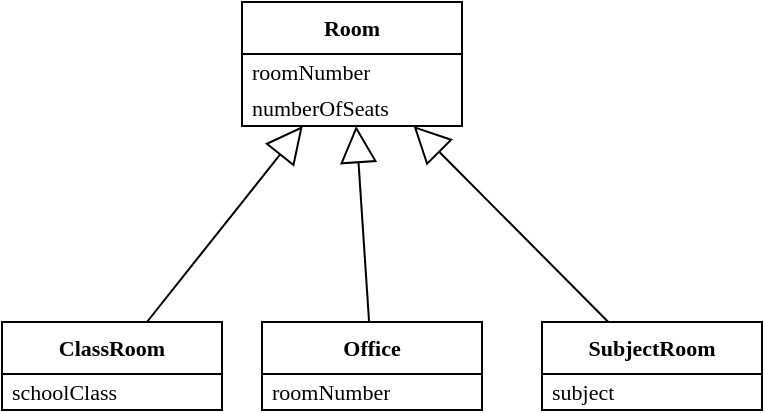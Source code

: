 <mxfile>
    <diagram id="Q8ZCVBfkGdzVq4fk389N" name="Page-1">
        <mxGraphModel dx="498" dy="726" grid="1" gridSize="10" guides="1" tooltips="1" connect="1" arrows="1" fold="1" page="1" pageScale="1" pageWidth="827" pageHeight="1169" math="1" shadow="0">
            <root>
                <mxCell id="0"/>
                <mxCell id="1" parent="0"/>
                <mxCell id="83" value="Room" style="swimlane;fontStyle=1;align=center;verticalAlign=top;childLayout=stackLayout;horizontal=1;startSize=26;horizontalStack=0;resizeParent=1;resizeParentMax=0;resizeLast=0;collapsible=1;marginBottom=0;fontFamily=Alegreya Sans;fontSize=11;rounded=0;gradientColor=none;swimlaneFillColor=none;fontSource=https%3A%2F%2Ffonts.googleapis.com%2Fcss%3Ffamily%3DAlegreya%2BSans;" parent="1" vertex="1">
                    <mxGeometry x="230" y="660" width="110" height="62" as="geometry">
                        <mxRectangle x="480" y="560" width="80" height="30" as="alternateBounds"/>
                    </mxGeometry>
                </mxCell>
                <mxCell id="84" value="roomN&lt;span style=&quot;background-color: transparent;&quot;&gt;umber&lt;/span&gt;" style="text;strokeColor=none;fillColor=none;align=left;verticalAlign=middle;spacingLeft=3;spacingRight=4;overflow=hidden;rotatable=0;points=[[0,0.5],[1,0.5]];portConstraint=eastwest;fontFamily=Alegreya;fontSize=11;fontStyle=0;html=1;imageWidth=24;imageHeight=24;comic=0;imageAspect=0;" parent="83" vertex="1">
                    <mxGeometry y="26" width="110" height="18" as="geometry"/>
                </mxCell>
                <mxCell id="85" value="numberOfSeats" style="text;strokeColor=none;fillColor=none;align=left;verticalAlign=middle;spacingLeft=3;spacingRight=4;overflow=hidden;rotatable=0;points=[[0,0.5],[1,0.5]];portConstraint=eastwest;fontFamily=Alegreya;fontSize=11;fontStyle=0;html=1;imageWidth=24;imageHeight=24;comic=0;imageAspect=0;" parent="83" vertex="1">
                    <mxGeometry y="44" width="110" height="18" as="geometry"/>
                </mxCell>
                <mxCell id="102" value="ClassRoom" style="swimlane;fontStyle=1;align=center;verticalAlign=top;childLayout=stackLayout;horizontal=1;startSize=26;horizontalStack=0;resizeParent=1;resizeParentMax=0;resizeLast=0;collapsible=1;marginBottom=0;fontFamily=Alegreya Sans;fontSize=11;rounded=0;gradientColor=none;swimlaneFillColor=none;fontSource=https%3A%2F%2Ffonts.googleapis.com%2Fcss%3Ffamily%3DAlegreya%2BSans;" vertex="1" parent="1">
                    <mxGeometry x="110" y="820" width="110" height="44" as="geometry">
                        <mxRectangle x="480" y="560" width="80" height="30" as="alternateBounds"/>
                    </mxGeometry>
                </mxCell>
                <mxCell id="103" value="schoolClass" style="text;strokeColor=none;fillColor=none;align=left;verticalAlign=middle;spacingLeft=3;spacingRight=4;overflow=hidden;rotatable=0;points=[[0,0.5],[1,0.5]];portConstraint=eastwest;fontFamily=Alegreya;fontSize=11;fontStyle=0;html=1;imageWidth=24;imageHeight=24;comic=0;imageAspect=0;" vertex="1" parent="102">
                    <mxGeometry y="26" width="110" height="18" as="geometry"/>
                </mxCell>
                <mxCell id="105" value="Office" style="swimlane;fontStyle=1;align=center;verticalAlign=top;childLayout=stackLayout;horizontal=1;startSize=26;horizontalStack=0;resizeParent=1;resizeParentMax=0;resizeLast=0;collapsible=1;marginBottom=0;fontFamily=Alegreya Sans;fontSize=11;rounded=0;gradientColor=none;swimlaneFillColor=none;fontSource=https%3A%2F%2Ffonts.googleapis.com%2Fcss%3Ffamily%3DAlegreya%2BSans;" vertex="1" parent="1">
                    <mxGeometry x="240" y="820" width="110" height="44" as="geometry">
                        <mxRectangle x="480" y="560" width="80" height="30" as="alternateBounds"/>
                    </mxGeometry>
                </mxCell>
                <mxCell id="106" value="roomN&lt;span style=&quot;background-color: transparent;&quot;&gt;umber&lt;/span&gt;" style="text;strokeColor=none;fillColor=none;align=left;verticalAlign=middle;spacingLeft=3;spacingRight=4;overflow=hidden;rotatable=0;points=[[0,0.5],[1,0.5]];portConstraint=eastwest;fontFamily=Alegreya;fontSize=11;fontStyle=0;html=1;imageWidth=24;imageHeight=24;comic=0;imageAspect=0;" vertex="1" parent="105">
                    <mxGeometry y="26" width="110" height="18" as="geometry"/>
                </mxCell>
                <mxCell id="108" value="SubjectRoom" style="swimlane;fontStyle=1;align=center;verticalAlign=top;childLayout=stackLayout;horizontal=1;startSize=26;horizontalStack=0;resizeParent=1;resizeParentMax=0;resizeLast=0;collapsible=1;marginBottom=0;fontFamily=Alegreya Sans;fontSize=11;rounded=0;gradientColor=none;swimlaneFillColor=none;fontSource=https%3A%2F%2Ffonts.googleapis.com%2Fcss%3Ffamily%3DAlegreya%2BSans;" vertex="1" parent="1">
                    <mxGeometry x="380" y="820" width="110" height="44" as="geometry">
                        <mxRectangle x="480" y="560" width="80" height="30" as="alternateBounds"/>
                    </mxGeometry>
                </mxCell>
                <mxCell id="109" value="subject" style="text;strokeColor=none;fillColor=none;align=left;verticalAlign=middle;spacingLeft=3;spacingRight=4;overflow=hidden;rotatable=0;points=[[0,0.5],[1,0.5]];portConstraint=eastwest;fontFamily=Alegreya;fontSize=11;fontStyle=0;html=1;imageWidth=24;imageHeight=24;comic=0;imageAspect=0;" vertex="1" parent="108">
                    <mxGeometry y="26" width="110" height="18" as="geometry"/>
                </mxCell>
                <mxCell id="111" value="" style="endArrow=block;endSize=16;endFill=0;html=1;" edge="1" parent="1" source="102" target="83">
                    <mxGeometry x="-0.25" y="-20" width="160" relative="1" as="geometry">
                        <mxPoint x="50" y="722" as="sourcePoint"/>
                        <mxPoint x="210" y="722" as="targetPoint"/>
                        <mxPoint as="offset"/>
                    </mxGeometry>
                </mxCell>
                <mxCell id="112" value="" style="endArrow=block;endSize=16;endFill=0;html=1;" edge="1" parent="1" source="105" target="83">
                    <mxGeometry x="-0.25" y="-20" width="160" relative="1" as="geometry">
                        <mxPoint x="60" y="732" as="sourcePoint"/>
                        <mxPoint x="220" y="732" as="targetPoint"/>
                        <mxPoint as="offset"/>
                    </mxGeometry>
                </mxCell>
                <mxCell id="113" value="" style="endArrow=block;endSize=16;endFill=0;html=1;" edge="1" parent="1" source="108" target="83">
                    <mxGeometry x="-0.25" y="-20" width="160" relative="1" as="geometry">
                        <mxPoint x="70" y="742" as="sourcePoint"/>
                        <mxPoint x="230" y="742" as="targetPoint"/>
                        <mxPoint as="offset"/>
                    </mxGeometry>
                </mxCell>
            </root>
        </mxGraphModel>
    </diagram>
</mxfile>
